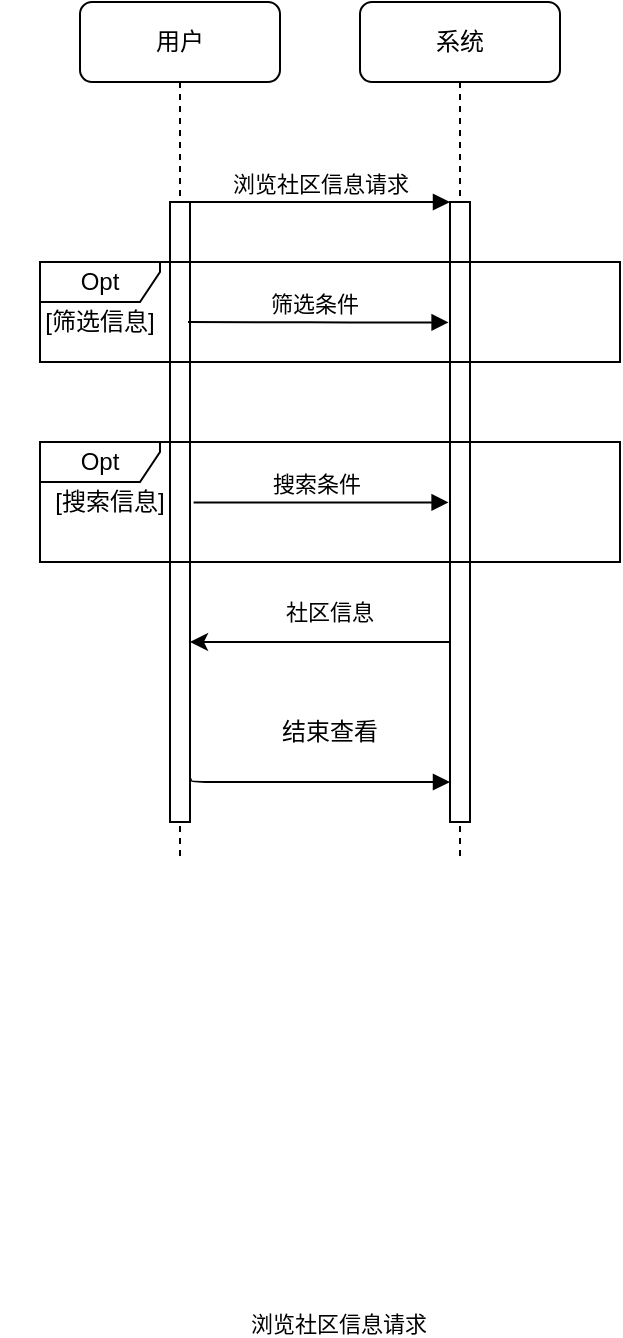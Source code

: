 <mxfile version="14.0.1" type="github">
  <diagram name="Page-1" id="13e1069c-82ec-6db2-03f1-153e76fe0fe0">
    <mxGraphModel dx="981" dy="526" grid="1" gridSize="10" guides="1" tooltips="1" connect="1" arrows="1" fold="1" page="1" pageScale="1" pageWidth="1100" pageHeight="850" background="#ffffff" math="0" shadow="0">
      <root>
        <mxCell id="0" />
        <mxCell id="1" parent="0" />
        <mxCell id="7baba1c4bc27f4b0-8" value="用户" style="shape=umlLifeline;perimeter=lifelinePerimeter;whiteSpace=wrap;html=1;container=1;collapsible=0;recursiveResize=0;outlineConnect=0;rounded=1;shadow=0;comic=0;labelBackgroundColor=none;strokeWidth=1;fontFamily=Verdana;fontSize=12;align=center;" parent="1" vertex="1">
          <mxGeometry x="100" y="80" width="100" height="430" as="geometry" />
        </mxCell>
        <mxCell id="7baba1c4bc27f4b0-9" value="" style="html=1;points=[];perimeter=orthogonalPerimeter;rounded=0;shadow=0;comic=0;labelBackgroundColor=none;strokeWidth=1;fontFamily=Verdana;fontSize=12;align=center;" parent="7baba1c4bc27f4b0-8" vertex="1">
          <mxGeometry x="45" y="100" width="10" height="310" as="geometry" />
        </mxCell>
        <mxCell id="7baba1c4bc27f4b0-11" value="&lt;font style=&quot;font-size: 11px&quot;&gt;浏览社区信息请求&lt;/font&gt;" style="html=1;verticalAlign=bottom;endArrow=block;entryX=0;entryY=0;labelBackgroundColor=none;fontFamily=Verdana;fontSize=12;edgeStyle=elbowEdgeStyle;elbow=vertical;" parent="1" source="7baba1c4bc27f4b0-9" edge="1">
          <mxGeometry relative="1" as="geometry">
            <mxPoint x="220" y="190" as="sourcePoint" />
            <mxPoint x="285" y="180.0" as="targetPoint" />
          </mxGeometry>
        </mxCell>
        <mxCell id="TOffCLLvtVbM3rP3w1rk-1" value="系统" style="shape=umlLifeline;perimeter=lifelinePerimeter;whiteSpace=wrap;html=1;container=1;collapsible=0;recursiveResize=0;outlineConnect=0;rounded=1;shadow=0;comic=0;labelBackgroundColor=none;strokeWidth=1;fontFamily=Verdana;fontSize=12;align=center;" vertex="1" parent="1">
          <mxGeometry x="240" y="80" width="100" height="430" as="geometry" />
        </mxCell>
        <mxCell id="TOffCLLvtVbM3rP3w1rk-2" value="" style="html=1;points=[];perimeter=orthogonalPerimeter;rounded=0;shadow=0;comic=0;labelBackgroundColor=none;strokeWidth=1;fontFamily=Verdana;fontSize=12;align=center;" vertex="1" parent="TOffCLLvtVbM3rP3w1rk-1">
          <mxGeometry x="45" y="100" width="10" height="310" as="geometry" />
        </mxCell>
        <mxCell id="TOffCLLvtVbM3rP3w1rk-8" value="&lt;font style=&quot;font-size: 11px&quot;&gt;社区信息&lt;/font&gt;" style="text;html=1;strokeColor=none;fillColor=none;align=center;verticalAlign=middle;whiteSpace=wrap;rounded=0;" vertex="1" parent="1">
          <mxGeometry x="190" y="370" width="70" height="30" as="geometry" />
        </mxCell>
        <mxCell id="TOffCLLvtVbM3rP3w1rk-11" value="" style="endArrow=classic;html=1;" edge="1" parent="1">
          <mxGeometry width="50" height="50" relative="1" as="geometry">
            <mxPoint x="285" y="400" as="sourcePoint" />
            <mxPoint x="155" y="400" as="targetPoint" />
            <Array as="points">
              <mxPoint x="256" y="400" />
            </Array>
          </mxGeometry>
        </mxCell>
        <mxCell id="TOffCLLvtVbM3rP3w1rk-13" value="Opt" style="shape=umlFrame;whiteSpace=wrap;html=1;width=60;height=20;" vertex="1" parent="1">
          <mxGeometry x="80" y="210" width="290" height="50" as="geometry" />
        </mxCell>
        <mxCell id="TOffCLLvtVbM3rP3w1rk-15" value="&lt;div&gt;[筛选信息]&lt;/div&gt;" style="text;html=1;strokeColor=none;fillColor=none;align=center;verticalAlign=middle;whiteSpace=wrap;rounded=0;" vertex="1" parent="1">
          <mxGeometry x="60" y="230" width="100" height="20" as="geometry" />
        </mxCell>
        <mxCell id="TOffCLLvtVbM3rP3w1rk-20" value="筛选条件" style="html=1;verticalAlign=bottom;endArrow=block;" edge="1" parent="1">
          <mxGeometry x="-0.035" width="80" relative="1" as="geometry">
            <mxPoint x="154" y="240" as="sourcePoint" />
            <mxPoint x="284.3" y="240.2" as="targetPoint" />
            <Array as="points">
              <mxPoint x="224.8" y="240.2" />
            </Array>
            <mxPoint as="offset" />
          </mxGeometry>
        </mxCell>
        <mxCell id="TOffCLLvtVbM3rP3w1rk-22" value="Opt" style="shape=umlFrame;whiteSpace=wrap;html=1;width=60;height=20;" vertex="1" parent="1">
          <mxGeometry x="80" y="300" width="290" height="60" as="geometry" />
        </mxCell>
        <mxCell id="TOffCLLvtVbM3rP3w1rk-23" value="&lt;div&gt;[搜索信息]&lt;/div&gt;" style="text;html=1;strokeColor=none;fillColor=none;align=center;verticalAlign=middle;whiteSpace=wrap;rounded=0;" vertex="1" parent="1">
          <mxGeometry x="70" y="320" width="90" height="20" as="geometry" />
        </mxCell>
        <mxCell id="TOffCLLvtVbM3rP3w1rk-24" value="搜索条件" style="html=1;verticalAlign=bottom;endArrow=block;exitX=1.18;exitY=0.137;exitDx=0;exitDy=0;exitPerimeter=0;" edge="1" parent="1">
          <mxGeometry x="-0.035" width="80" relative="1" as="geometry">
            <mxPoint x="156.8" y="330.28" as="sourcePoint" />
            <mxPoint x="284.3" y="330.2" as="targetPoint" />
            <Array as="points">
              <mxPoint x="224.8" y="330.2" />
            </Array>
            <mxPoint as="offset" />
          </mxGeometry>
        </mxCell>
        <mxCell id="TOffCLLvtVbM3rP3w1rk-25" value="&lt;font style=&quot;font-size: 11px&quot;&gt;浏览社区信息请求&lt;/font&gt;" style="html=1;verticalAlign=bottom;endArrow=block;labelBackgroundColor=none;fontFamily=Verdana;fontSize=12;edgeStyle=elbowEdgeStyle;elbow=vertical;exitX=1.038;exitY=0.93;exitDx=0;exitDy=0;exitPerimeter=0;" edge="1" parent="1" source="7baba1c4bc27f4b0-9" target="TOffCLLvtVbM3rP3w1rk-2">
          <mxGeometry x="0.152" y="-280" relative="1" as="geometry">
            <mxPoint x="160" y="471" as="sourcePoint" />
            <mxPoint x="280" y="470.0" as="targetPoint" />
            <Array as="points">
              <mxPoint x="250" y="470" />
            </Array>
            <mxPoint as="offset" />
          </mxGeometry>
        </mxCell>
        <mxCell id="TOffCLLvtVbM3rP3w1rk-26" value="结束查看" style="text;html=1;strokeColor=none;fillColor=none;align=center;verticalAlign=middle;whiteSpace=wrap;rounded=0;" vertex="1" parent="1">
          <mxGeometry x="190" y="430" width="70" height="30" as="geometry" />
        </mxCell>
      </root>
    </mxGraphModel>
  </diagram>
</mxfile>
